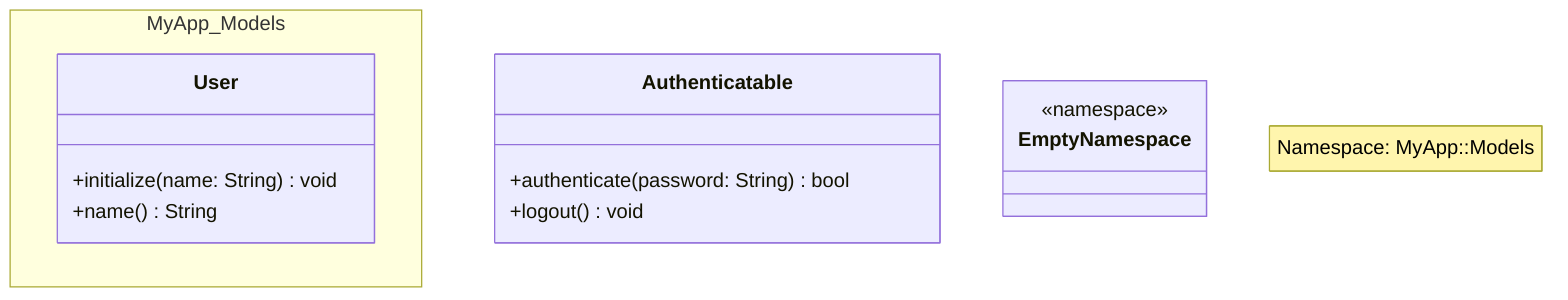 classDiagram
namespace MyApp_Models {
    class User {
        +initialize(name: String) void
        +name() String
    }
}

class Authenticatable {
    +authenticate(password: String) bool
    +logout() void
}

class EmptyNamespace {
    <<namespace>>
}

note for MyApp_Models "Namespace: MyApp::Models"